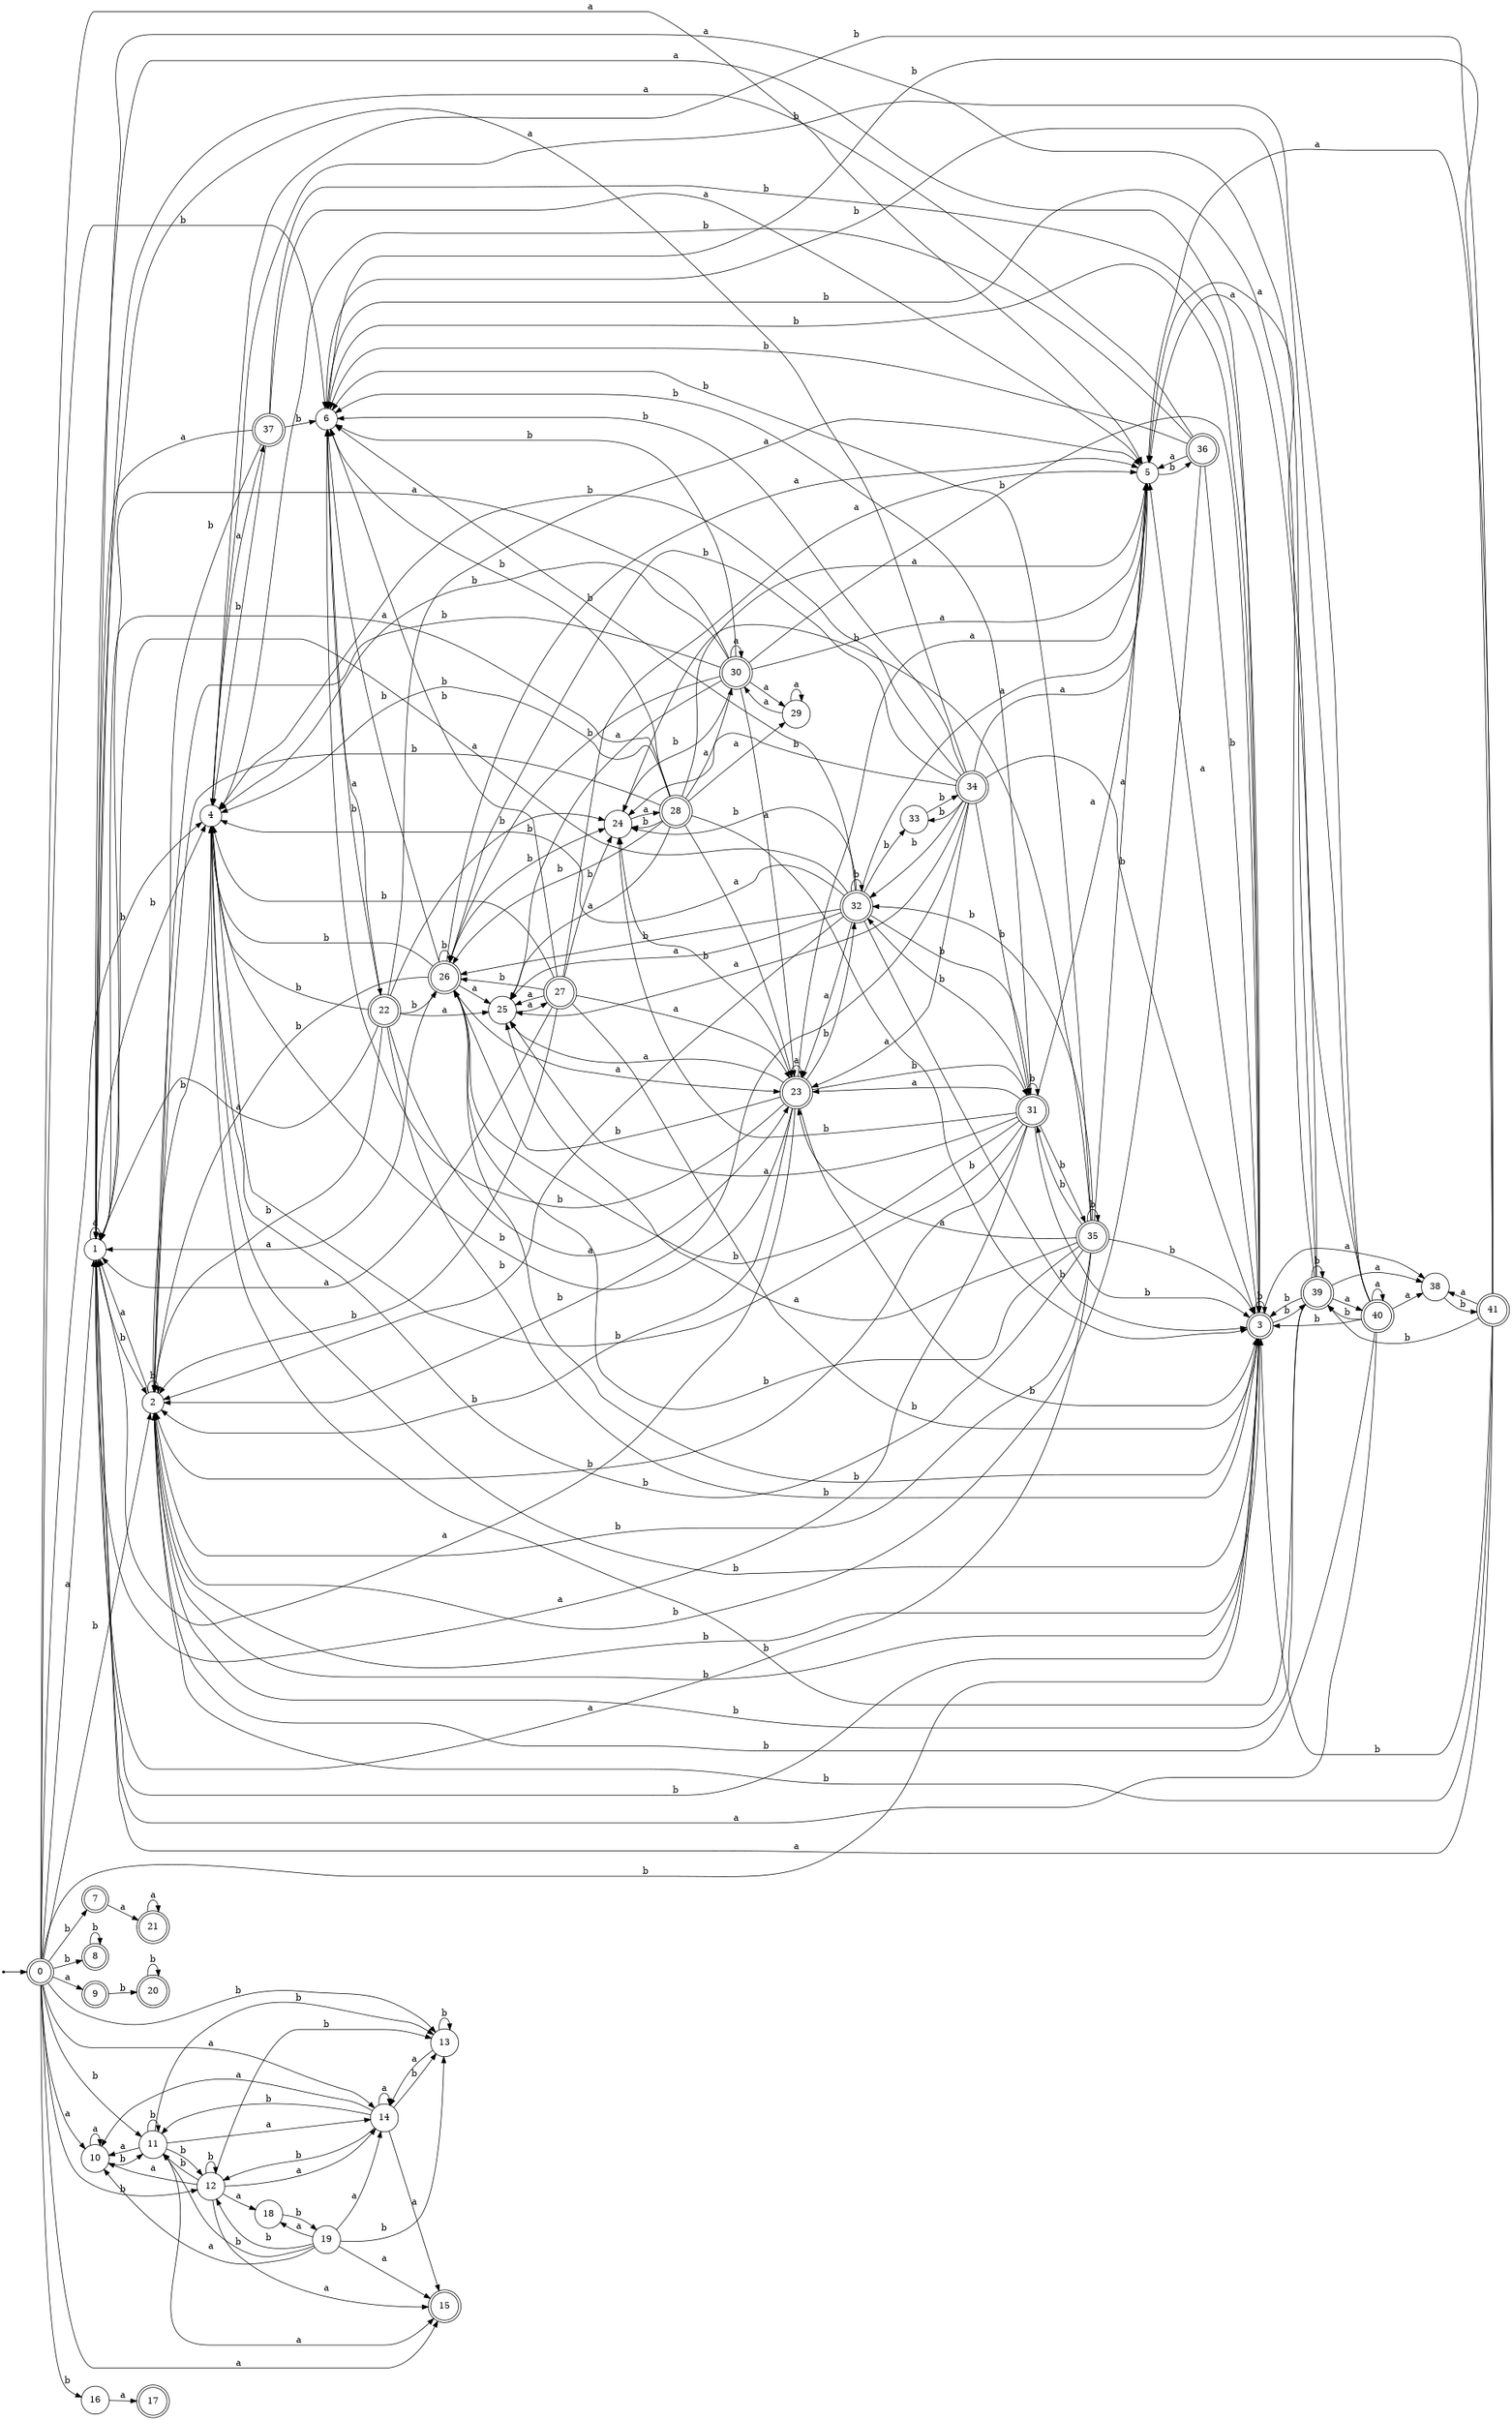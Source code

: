digraph finite_state_machine {
rankdir=LR;
size="20,20";
node [shape = point]; "dummy0"
node [shape = doublecircle]; "0";"dummy0" -> "0";
node [shape = circle]; "1";
node [shape = circle]; "2";
node [shape = doublecircle]; "3";node [shape = circle]; "4";
node [shape = circle]; "5";
node [shape = circle]; "6";
node [shape = doublecircle]; "7";node [shape = doublecircle]; "8";node [shape = doublecircle]; "9";node [shape = circle]; "10";
node [shape = circle]; "11";
node [shape = circle]; "12";
node [shape = circle]; "13";
node [shape = circle]; "14";
node [shape = doublecircle]; "15";node [shape = circle]; "16";
node [shape = doublecircle]; "17";node [shape = circle]; "18";
node [shape = circle]; "19";
node [shape = doublecircle]; "20";node [shape = doublecircle]; "21";node [shape = doublecircle]; "22";node [shape = doublecircle]; "23";node [shape = circle]; "24";
node [shape = circle]; "25";
node [shape = doublecircle]; "26";node [shape = doublecircle]; "27";node [shape = doublecircle]; "28";node [shape = circle]; "29";
node [shape = doublecircle]; "30";node [shape = doublecircle]; "31";node [shape = doublecircle]; "32";node [shape = circle]; "33";
node [shape = doublecircle]; "34";node [shape = doublecircle]; "35";node [shape = doublecircle]; "36";node [shape = doublecircle]; "37";node [shape = circle]; "38";
node [shape = doublecircle]; "39";node [shape = doublecircle]; "40";node [shape = doublecircle]; "41";"0" -> "1" [label = "a"];
 "0" -> "5" [label = "a"];
 "0" -> "9" [label = "a"];
 "0" -> "10" [label = "a"];
 "0" -> "14" [label = "a"];
 "0" -> "15" [label = "a"];
 "0" -> "2" [label = "b"];
 "0" -> "3" [label = "b"];
 "0" -> "4" [label = "b"];
 "0" -> "6" [label = "b"];
 "0" -> "7" [label = "b"];
 "0" -> "8" [label = "b"];
 "0" -> "11" [label = "b"];
 "0" -> "12" [label = "b"];
 "0" -> "13" [label = "b"];
 "0" -> "16" [label = "b"];
 "16" -> "17" [label = "a"];
 "14" -> "10" [label = "a"];
 "14" -> "14" [label = "a"];
 "14" -> "15" [label = "a"];
 "14" -> "11" [label = "b"];
 "14" -> "12" [label = "b"];
 "14" -> "13" [label = "b"];
 "13" -> "13" [label = "b"];
 "13" -> "14" [label = "a"];
 "12" -> "11" [label = "b"];
 "12" -> "12" [label = "b"];
 "12" -> "13" [label = "b"];
 "12" -> "18" [label = "a"];
 "12" -> "10" [label = "a"];
 "12" -> "14" [label = "a"];
 "12" -> "15" [label = "a"];
 "18" -> "19" [label = "b"];
 "19" -> "18" [label = "a"];
 "19" -> "10" [label = "a"];
 "19" -> "14" [label = "a"];
 "19" -> "15" [label = "a"];
 "19" -> "11" [label = "b"];
 "19" -> "12" [label = "b"];
 "19" -> "13" [label = "b"];
 "11" -> "11" [label = "b"];
 "11" -> "12" [label = "b"];
 "11" -> "13" [label = "b"];
 "11" -> "10" [label = "a"];
 "11" -> "14" [label = "a"];
 "11" -> "15" [label = "a"];
 "10" -> "10" [label = "a"];
 "10" -> "11" [label = "b"];
 "9" -> "20" [label = "b"];
 "20" -> "20" [label = "b"];
 "8" -> "8" [label = "b"];
 "7" -> "21" [label = "a"];
 "21" -> "21" [label = "a"];
 "6" -> "22" [label = "a"];
 "22" -> "2" [label = "b"];
 "22" -> "3" [label = "b"];
 "22" -> "4" [label = "b"];
 "22" -> "6" [label = "b"];
 "22" -> "24" [label = "b"];
 "22" -> "26" [label = "b"];
 "22" -> "25" [label = "a"];
 "22" -> "5" [label = "a"];
 "22" -> "1" [label = "a"];
 "22" -> "23" [label = "a"];
 "26" -> "2" [label = "b"];
 "26" -> "3" [label = "b"];
 "26" -> "4" [label = "b"];
 "26" -> "6" [label = "b"];
 "26" -> "24" [label = "b"];
 "26" -> "26" [label = "b"];
 "26" -> "25" [label = "a"];
 "26" -> "5" [label = "a"];
 "26" -> "1" [label = "a"];
 "26" -> "23" [label = "a"];
 "25" -> "27" [label = "a"];
 "27" -> "25" [label = "a"];
 "27" -> "5" [label = "a"];
 "27" -> "1" [label = "a"];
 "27" -> "23" [label = "a"];
 "27" -> "2" [label = "b"];
 "27" -> "3" [label = "b"];
 "27" -> "4" [label = "b"];
 "27" -> "6" [label = "b"];
 "27" -> "24" [label = "b"];
 "27" -> "26" [label = "b"];
 "24" -> "28" [label = "a"];
 "28" -> "2" [label = "b"];
 "28" -> "3" [label = "b"];
 "28" -> "4" [label = "b"];
 "28" -> "6" [label = "b"];
 "28" -> "24" [label = "b"];
 "28" -> "26" [label = "b"];
 "28" -> "1" [label = "a"];
 "28" -> "5" [label = "a"];
 "28" -> "23" [label = "a"];
 "28" -> "25" [label = "a"];
 "28" -> "29" [label = "a"];
 "28" -> "30" [label = "a"];
 "30" -> "1" [label = "a"];
 "30" -> "5" [label = "a"];
 "30" -> "23" [label = "a"];
 "30" -> "25" [label = "a"];
 "30" -> "29" [label = "a"];
 "30" -> "30" [label = "a"];
 "30" -> "2" [label = "b"];
 "30" -> "3" [label = "b"];
 "30" -> "4" [label = "b"];
 "30" -> "6" [label = "b"];
 "30" -> "24" [label = "b"];
 "30" -> "26" [label = "b"];
 "29" -> "29" [label = "a"];
 "29" -> "30" [label = "a"];
 "23" -> "25" [label = "a"];
 "23" -> "5" [label = "a"];
 "23" -> "1" [label = "a"];
 "23" -> "23" [label = "a"];
 "23" -> "32" [label = "b"];
 "23" -> "2" [label = "b"];
 "23" -> "3" [label = "b"];
 "23" -> "4" [label = "b"];
 "23" -> "6" [label = "b"];
 "23" -> "24" [label = "b"];
 "23" -> "26" [label = "b"];
 "23" -> "31" [label = "b"];
 "32" -> "32" [label = "b"];
 "32" -> "33" [label = "b"];
 "32" -> "2" [label = "b"];
 "32" -> "3" [label = "b"];
 "32" -> "4" [label = "b"];
 "32" -> "6" [label = "b"];
 "32" -> "24" [label = "b"];
 "32" -> "26" [label = "b"];
 "32" -> "31" [label = "b"];
 "32" -> "25" [label = "a"];
 "32" -> "5" [label = "a"];
 "32" -> "1" [label = "a"];
 "32" -> "23" [label = "a"];
 "33" -> "34" [label = "b"];
 "34" -> "32" [label = "b"];
 "34" -> "33" [label = "b"];
 "34" -> "2" [label = "b"];
 "34" -> "3" [label = "b"];
 "34" -> "4" [label = "b"];
 "34" -> "6" [label = "b"];
 "34" -> "24" [label = "b"];
 "34" -> "26" [label = "b"];
 "34" -> "31" [label = "b"];
 "34" -> "25" [label = "a"];
 "34" -> "5" [label = "a"];
 "34" -> "1" [label = "a"];
 "34" -> "23" [label = "a"];
 "31" -> "32" [label = "b"];
 "31" -> "2" [label = "b"];
 "31" -> "35" [label = "b"];
 "31" -> "3" [label = "b"];
 "31" -> "4" [label = "b"];
 "31" -> "6" [label = "b"];
 "31" -> "24" [label = "b"];
 "31" -> "26" [label = "b"];
 "31" -> "31" [label = "b"];
 "31" -> "25" [label = "a"];
 "31" -> "5" [label = "a"];
 "31" -> "1" [label = "a"];
 "31" -> "23" [label = "a"];
 "35" -> "32" [label = "b"];
 "35" -> "2" [label = "b"];
 "35" -> "35" [label = "b"];
 "35" -> "3" [label = "b"];
 "35" -> "4" [label = "b"];
 "35" -> "6" [label = "b"];
 "35" -> "24" [label = "b"];
 "35" -> "26" [label = "b"];
 "35" -> "31" [label = "b"];
 "35" -> "25" [label = "a"];
 "35" -> "5" [label = "a"];
 "35" -> "1" [label = "a"];
 "35" -> "23" [label = "a"];
 "5" -> "36" [label = "b"];
 "36" -> "1" [label = "a"];
 "36" -> "5" [label = "a"];
 "36" -> "2" [label = "b"];
 "36" -> "3" [label = "b"];
 "36" -> "4" [label = "b"];
 "36" -> "6" [label = "b"];
 "4" -> "37" [label = "a"];
 "37" -> "2" [label = "b"];
 "37" -> "3" [label = "b"];
 "37" -> "4" [label = "b"];
 "37" -> "6" [label = "b"];
 "37" -> "1" [label = "a"];
 "37" -> "5" [label = "a"];
 "3" -> "2" [label = "b"];
 "3" -> "3" [label = "b"];
 "3" -> "4" [label = "b"];
 "3" -> "6" [label = "b"];
 "3" -> "39" [label = "b"];
 "3" -> "1" [label = "a"];
 "3" -> "5" [label = "a"];
 "3" -> "38" [label = "a"];
 "39" -> "2" [label = "b"];
 "39" -> "3" [label = "b"];
 "39" -> "4" [label = "b"];
 "39" -> "6" [label = "b"];
 "39" -> "39" [label = "b"];
 "39" -> "40" [label = "a"];
 "39" -> "1" [label = "a"];
 "39" -> "5" [label = "a"];
 "39" -> "38" [label = "a"];
 "40" -> "40" [label = "a"];
 "40" -> "1" [label = "a"];
 "40" -> "5" [label = "a"];
 "40" -> "38" [label = "a"];
 "40" -> "2" [label = "b"];
 "40" -> "3" [label = "b"];
 "40" -> "4" [label = "b"];
 "40" -> "6" [label = "b"];
 "40" -> "39" [label = "b"];
 "38" -> "41" [label = "b"];
 "41" -> "1" [label = "a"];
 "41" -> "5" [label = "a"];
 "41" -> "38" [label = "a"];
 "41" -> "2" [label = "b"];
 "41" -> "3" [label = "b"];
 "41" -> "4" [label = "b"];
 "41" -> "6" [label = "b"];
 "41" -> "39" [label = "b"];
 "2" -> "2" [label = "b"];
 "2" -> "3" [label = "b"];
 "2" -> "4" [label = "b"];
 "2" -> "1" [label = "a"];
 "1" -> "1" [label = "a"];
 "1" -> "2" [label = "b"];
 "1" -> "3" [label = "b"];
 "1" -> "4" [label = "b"];
 }
